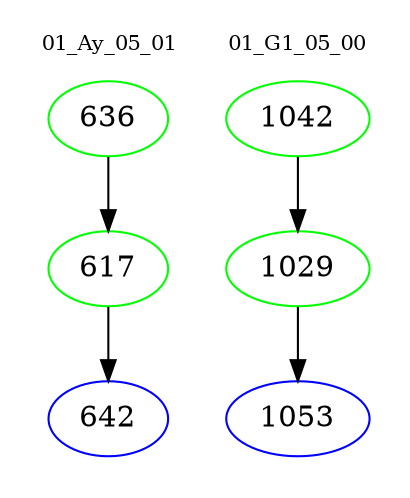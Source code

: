 digraph{
subgraph cluster_0 {
color = white
label = "01_Ay_05_01";
fontsize=10;
T0_636 [label="636", color="green"]
T0_636 -> T0_617 [color="black"]
T0_617 [label="617", color="green"]
T0_617 -> T0_642 [color="black"]
T0_642 [label="642", color="blue"]
}
subgraph cluster_1 {
color = white
label = "01_G1_05_00";
fontsize=10;
T1_1042 [label="1042", color="green"]
T1_1042 -> T1_1029 [color="black"]
T1_1029 [label="1029", color="green"]
T1_1029 -> T1_1053 [color="black"]
T1_1053 [label="1053", color="blue"]
}
}

